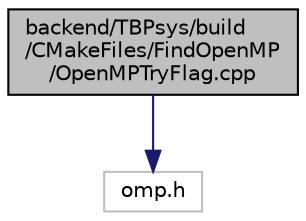 digraph "backend/TBPsys/build/CMakeFiles/FindOpenMP/OpenMPTryFlag.cpp"
{
  edge [fontname="Helvetica",fontsize="10",labelfontname="Helvetica",labelfontsize="10"];
  node [fontname="Helvetica",fontsize="10",shape=record];
  Node0 [label="backend/TBPsys/build\l/CMakeFiles/FindOpenMP\l/OpenMPTryFlag.cpp",height=0.2,width=0.4,color="black", fillcolor="grey75", style="filled", fontcolor="black"];
  Node0 -> Node1 [color="midnightblue",fontsize="10",style="solid",fontname="Helvetica"];
  Node1 [label="omp.h",height=0.2,width=0.4,color="grey75", fillcolor="white", style="filled"];
}
